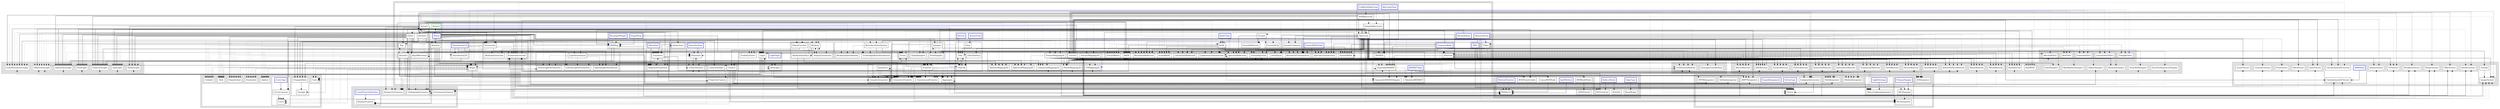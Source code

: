 digraph G{
node[shape=box];
splines=ortho;
subgraph cluster_core0 {
subgraph cluster_core1 {
subgraph cluster_geometry {
Vector2[style=bold,color=green];
Vector3;
Point2[style=bold,color=blue];
Point3;
Normal3;
Bounds2;
Bounds3;
Ray;
RayDifferential;
};
subgraph cluster_bssrdf {
BSSRDF;
SeparableBSSRDF;
SeparableBSSRDFAdapter;
BSSRDFTable[style=bold,color=blue];
TabulatedBSSRDF;
};
subgraph cluster_camera {
Camera;
CameraSample;
ProjectiveCamera;
};
subgraph cluster_film {
Film;
Pixel;
FilmTile;
FilmTilePixel;
};
subgraph cluster_filter {
Filter;
};
subgraph cluster_integrator {
Integrator;
SamplerIntegrator;
};
subgraph cluster_interaction {
Interaction;
MediumInteraction;
SurfaceInteraction;
};
subgraph cluster_light {
LightFlags[style=bold,color=blue];
Light;
VisibilityTester;
AreaLight;
};
subgraph cluster_lightdistrib {
LightDistribution;
UniformLightDistribution;
PowerLightDistribution;
SpatialLightDistribution;
};
subgraph cluster_material {
TransportMode[style=bold,color=blue];
Material;
};
subgraph cluster_medium {
PhaseFunction;
Medium;
HenyeyGreenstein;
MediumInterface;
};
subgraph cluster_memory {
MemoryArena[style=bold,color=blue];
BlockedArray[style=bold,color=blue];
};
subgraph cluster_microfacet {
MicrofacetDistribution;
BeckmannDistribution;
TrowbridgeReitzDistribution;
};
subgraph cluster_mipmap {
ImageWrap[style=bold,color=blue];
ResampleWeight[style=bold,color=blue];
MIPMap;
};
subgraph cluster_parallel {
AtomicFloat[style=bold,color=blue];
Barrier[style=bold,color=blue];
};
subgraph cluster_paramset {
ParamSet;
ParamSetItem[style=bold,color=blue];
TextureParams;
};
subgraph cluster_primitive {
Primitive;
GeometricPrimitive;
TransformedPrimitive;
Aggregate;
};
subgraph cluster_quaternion {
Quaternion;
};
subgraph cluster_reflection {
BxDFType[style=bold,color=blue];
FourierBSDFTable[style=bold,color=blue];
BSDF;
BxDF;
ScaledBxDF;
Fresnel;
FresnelConductor;
FresnelDielectric;
FresnelNoOp;
SpecularReflection;
SpecularTransmission;
FresnelSpecular;
LambertianReflection;
LambertianTransmission;
OrenNayar;
MicrofacetReflection;
MicrofacetTransmission;
FresnelBlend;
FourierBSDF;
};
subgraph cluster_rng {
RNG[style=bold,color=blue];
};
subgraph cluster_sampler {
Sampler;
PixelSampler;
GlobalSampler;
};
subgraph cluster_sampling {
Distribution1D[style=bold,color=blue];
Distribution2D;
};
subgraph cluster_scene {
Scene;
};
subgraph cluster_shape {
Shape;
};
subgraph cluster_spectrum {
SpectrumType[style=bold,color=blue];
CoefficentSpectrum[style=bold,color=blue];
SampledSpectrum;
RGBSpectrum;
Spectrum;
};
subgraph cluster_texture {
TextureMapping2D;
UVMapping2D;
SphericalMapping2D;
CylindricalMapping2D;
PlanarMapping2D;
TextureMapping3D;
IdentityMapping3D;
Texture;
};
subgraph cluster_transform {
Matrix4x4[style=bold,color=blue];
Transform;
AnimatedTransform;
};
};
};
subgraph cluster_accelerators0 {
subgraph cluster_accelerators1 {
subgraph cluster_bvh {
BVHAccel;
BVHBuildNode;
BVHPrimitiveInfo;
MortonPrimitive[style=bold,color=blue];
SplitMethod[style=bold,color=blue];
LinearBVHNode;
LBVHTreelet;
};
subgraph cluster_kdtreeaccel {
KdAccelNode[style=bold,color=blue];
BoundEdge;
KdTreeAccel;
EdgeType[style=bold,color=blue];
KdToDo;
};
};
};
subgraph cluster_cameras0 {
subgraph cluster_cameras1 {
subgraph cluster_environment {
EnvironmentCamera;
};
subgraph cluster_orthographic {
OrthographicCamera;
};
subgraph cluster_perspective {
PerspectiveCamera;
};
subgraph cluster_realistic {
RealisticCamera;
LenseElementInterface[style=bold,color=blue];
};
};
};
subgraph cluster_filters0 {
subgraph cluster_filters1 {
subgraph cluster_box {
BoxFilter;
};
subgraph cluster_gaussian {
GaussianFilter;
};
subgraph cluster_mitchell {
MitchellFilter;
};
subgraph cluster_sinc {
LanczosSincFilter;
};
subgraph cluster_triangle {
TriangleFilter;
};
};
};
subgraph cluster_integrators0 {
subgraph cluster_integrators1 {
subgraph cluster_ao {
AOIntegrator;
};
subgraph cluster_bdpt {
EndpointInteraction;
VertexType[style=bold,color=blue];
Vertex;
ScopedAssignment[style=bold,color=blue];
BDPTIntegrator;
};
subgraph cluster_directlighting {
LightStrategy[style=bold,color=blue];
DirectLightingIntegrator;
};
subgraph cluster_mlt {
MLTSampler;
PrimarySample[style=bold,color=blue];
MLTIntegrator;
};
subgraph cluster_path {
PathIntegrator;
};
subgraph cluster_sppm {
SPPMIntegrator;
};
subgraph cluster_volpath {
VolPathIntegrator;
};
subgraph cluster_whitted {
WhittedIntegrator;
};
};
};
subgraph cluster_lights0 {
subgraph cluster_lights1 {
subgraph cluster_diffuse {
DiffuseAreaLight;
};
subgraph cluster_distant {
DistantLight;
};
subgraph cluster_goniometric {
GonioPhotometricLight;
};
subgraph cluster_infinite {
InfiniteAreaLight;
};
subgraph cluster_point {
PointLight;
};
subgraph cluster_projection {
ProjectionLight;
};
subgraph cluster_spot {
SpotLight;
};
};
};
subgraph cluster_materials0 {
subgraph cluster_materials1 {
subgraph cluster_disney {
DisneyMaterial;
};
subgraph cluster_fourier {
FourierMaterial;
};
subgraph cluster_glass {
GlassMaterial;
};
subgraph cluster_hair {
HairMaterial;
HairBSDF;
};
subgraph cluster_kdsubsurface {
KdSubSurfaceMaterial;
};
subgraph cluster_matte {
MatteMaterial;
};
subgraph cluster_metal {
MetalMaterial;
};
subgraph cluster_mirror {
MirrorMaterial;
};
subgraph cluster_mixmat {
MixMaterial;
};
subgraph cluster_plastic {
PlasticMaterial;
};
subgraph cluster_substrate {
SubstrateMaterial;
};
subgraph cluster_subsurface {
SubsurfaceMaterial;
};
subgraph cluster_translucent {
TranslucentMaterial;
};
subgraph cluster_uber {
UberMaterial;
};
};
};
subgraph cluster_media0 {
subgraph cluster_media1 {
subgraph cluster_grid {
GridDensityMedium;
};
subgraph cluster_homogeneous {
HomogeneousMedium;
};
};
};
subgraph cluster_samplers0 {
subgraph cluster_samplers1 {
subgraph cluster_halton {
HaltonSampler;
};
subgraph cluster_maxmin {
MaxMinDistSampler;
};
subgraph cluster_random {
RandomSampler;
};
subgraph cluster_sobol {
SobolSampler;
};
subgraph cluster_statified {
StratifiedSampler;
};
subgraph cluster_zerotwosequence {
ZeroTwoSequenceSampler;
};
};
};
subgraph cluster_shapes0 {
subgraph cluster_shapes1 {
subgraph cluster_cone {
Cone;
};
subgraph cluster_curve {
CurveType[style=bold,color=blue];
CurveCommon;
Curve;
};
subgraph cluster_cylinder {
Cylinder;
};
subgraph cluster_disk {
Disk;
};
subgraph cluster_hyperboloid {
Hyperboloid;
};
subgraph cluster_paraboloid {
Paraboloid;
};
subgraph cluster_sphere {
Sphere;
};
subgraph cluster_triangle {
TriangleMesh;
Triangle;
};
};
};
subgraph cluster_textures0 {
subgraph cluster_textures1 {
subgraph cluster_bilerp {
BilerpTexture;
};
subgraph cluster_checkerboard {
AAMethod[style=bold,color=blue];
Checkerboard2DTexture;
Checkerboard3DTexture;
};
subgraph cluster_constant {
ConstantTexture;
};
subgraph cluster_dots {
DotsTexture;
};
subgraph cluster_fbm {
FBmTexture;
};
subgraph cluster_imagemap {
TexInfo;
ImageTexture;
};
subgraph cluster_marble {
MarbleTexture;
};
subgraph cluster_mix {
MixTexture;
};
subgraph cluster_ptex {
PtexTexture;
};
subgraph cluster_scale {
ScaleTexture;
};
subgraph cluster_uv {
UVTexture;
};
subgraph cluster_windy {
WindyTexture;
};
subgraph cluster_wrinkled {
WrinkledTexture;
};
};
};
Point2 -> Vector2[style=dotted];
Point2 -> Bounds2;
Point2 -> SeparableBSSRDF[style=dotted];
Point2 -> CameraSample;
Point2 -> Film;
Point2 -> FilmTile[style=dotted];
Point2 -> Filter[style=dotted];
Point2 -> SurfaceInteraction;
Point2 -> Light[style=dotted];
Point2 -> PhaseFunction[style=dotted];
Point2 -> HenyeyGreenstein[style=dotted];
Point2 -> MicrofacetDistribution[style=dotted];
Point2 -> BeckmannDistribution[style=dotted];
Point2 -> TrowbridgeReitzDistribution[style=dotted];
Point2 -> MIPMap;
Point2 -> ParamSet[style=dotted];
Point2 -> BSDF[style=dotted];
Point2 -> BxDF[style=dotted];
Point2 -> ScaledBxDF[style=dotted];
Point2 -> SpecularReflection[style=dotted];
Point2 -> SpecularTransmission[style=dotted];
Point2 -> FresnelSpecular[style=dotted];
Point2 -> LambertianReflection[style=dotted];
Point2 -> LambertianTransmission[style=dotted];
Point2 -> MicrofacetReflection[style=dotted];
Point2 -> MicrofacetTransmission[style=dotted];
Point2 -> FresnelBlend[style=dotted];
Point2 -> FourierBSDF[style=dotted];
Point2 -> Sampler;
Point2 -> PixelSampler;
Point2 -> GlobalSampler[style=dotted];
Point2 -> Distribution2D[style=dotted];
Point2 -> Shape[style=dotted];
Point2 -> TextureMapping2D[style=dotted];
Point2 -> UVMapping2D[style=dotted];
Point2 -> SphericalMapping2D[style=dotted];
Point2 -> CylindricalMapping2D[style=dotted];
Point2 -> PlanarMapping2D[style=dotted];
Point2 -> PerspectiveCamera[style=dotted];
Point2 -> RealisticCamera[style=dotted];
Point2 -> BoxFilter[style=dotted];
Point2 -> GaussianFilter[style=dotted];
Point2 -> MitchellFilter[style=dotted];
Point2 -> LanczosSincFilter[style=dotted];
Point2 -> TriangleFilter[style=dotted];
Point2 -> MLTIntegrator[style=dotted];
Point2 -> DiffuseAreaLight[style=dotted];
Point2 -> GonioPhotometricLight[style=dotted];
Point2 -> InfiniteAreaLight[style=dotted];
Point2 -> PointLight[style=dotted];
Point2 -> ProjectionLight[style=dotted];
Point2 -> SpotLight[style=dotted];
Point2 -> HairBSDF[style=dotted];
Point2 -> HaltonSampler;
Point2 -> RandomSampler[style=dotted];
Point2 -> StratifiedSampler[style=dotted];
Point2 -> ZeroTwoSequenceSampler[style=dotted];
Point2 -> Cone[style=dotted];
Point2 -> Curve[style=dotted];
Point2 -> Cylinder[style=dotted];
Point2 -> Disk[style=dotted];
Point2 -> Hyperboloid[style=dotted];
Point2 -> Paraboloid[style=dotted];
Point2 -> Sphere[style=dotted];
Point2 -> TriangleMesh;
Point3 -> Vector3[style=dotted];
Point3 -> Bounds3;
Point3 -> Ray;
Point3 -> RayDifferential;
Point3 -> Interaction;
Point3 -> LightDistribution[style=dotted];
Point3 -> UniformLightDistribution[style=dotted];
Point3 -> PowerLightDistribution[style=dotted];
Point3 -> SpatialLightDistribution[style=dotted];
Point3 -> ParamSet[style=dotted];
Point3 -> TextureParams[style=dotted];
Point3 -> Shape[style=dotted];
Point3 -> TextureMapping3D[style=dotted];
Point3 -> IdentityMapping3D[style=dotted];
Point3 -> Transform[style=dotted];
Point3 -> AnimatedTransform[style=dotted];
Point3 -> BVHPrimitiveInfo;
Point3 -> Vertex[style=dotted];
Point3 -> DistantLight;
Point3 -> GonioPhotometricLight;
Point3 -> InfiniteAreaLight;
Point3 -> PointLight;
Point3 -> ProjectionLight;
Point3 -> SpotLight;
Point3 -> GridDensityMedium[style=dotted];
Point3 -> CurveCommon;
Point3 -> Hyperboloid;
Point3 -> TriangleMesh;
Normal3 -> Vector3[style=dotted];
Normal3 -> SeparableBSSRDF;
Normal3 -> Interaction;
Normal3 -> SurfaceInteraction;
Normal3 -> Light[style=dotted];
Normal3 -> ParamSet[style=dotted];
Normal3 -> TextureParams[style=dotted];
Normal3 -> BSDF;
Normal3 -> Transform[style=dotted];
Normal3 -> EndpointInteraction[style=dotted];
Normal3 -> Vertex[style=dotted];
Normal3 -> DiffuseAreaLight[style=dotted];
Normal3 -> GonioPhotometricLight[style=dotted];
Normal3 -> InfiniteAreaLight[style=dotted];
Normal3 -> PointLight[style=dotted];
Normal3 -> ProjectionLight[style=dotted];
Normal3 -> SpotLight[style=dotted];
Normal3 -> CurveCommon;
Normal3 -> TriangleMesh;
Vector2 -> Point2[style=dotted,color=blue];
Vector2 -> Bounds2[style=dotted,color=blue];
Vector2 -> FilmTile[color=blue];
Vector2 -> Filter[color=blue];
Vector2 -> MIPMap[style=dotted,color=blue];
Vector2 -> ParamSet[style=dotted,color=blue];
Vector2 -> TextureMapping2D[style=dotted,color=blue];
Vector2 -> UVMapping2D[style=dotted,color=blue];
Vector2 -> SphericalMapping2D[style=dotted,color=blue];
Vector2 -> CylindricalMapping2D[style=dotted,color=blue];
Vector2 -> BoxFilter[style=dotted,color=blue];
Vector2 -> GaussianFilter[style=dotted,color=blue];
Vector2 -> MitchellFilter[style=dotted,color=blue];
Vector2 -> LanczosSincFilter[style=dotted,color=blue];
Vector2 -> TriangleFilter[style=dotted,color=blue];
Vector3 -> Point3[style=dotted];
Vector3 -> Normal3[style=dotted];
Vector3 -> Bounds3[style=dotted];
Vector3 -> Ray;
Vector3 -> RayDifferential;
Vector3 -> BSSRDF[style=dotted];
Vector3 -> SeparableBSSRDF[style=dotted];
Vector3 -> SeparableBSSRDFAdapter[style=dotted];
Vector3 -> Interaction;
Vector3 -> SurfaceInteraction;
Vector3 -> Light[style=dotted];
Vector3 -> AreaLight[style=dotted];
Vector3 -> PhaseFunction[style=dotted];
Vector3 -> HenyeyGreenstein[style=dotted];
Vector3 -> MicrofacetDistribution[style=dotted];
Vector3 -> BeckmannDistribution[style=dotted];
Vector3 -> TrowbridgeReitzDistribution[style=dotted];
Vector3 -> ParamSet[style=dotted];
Vector3 -> TextureParams[style=dotted];
Vector3 -> Quaternion;
Vector3 -> BSDF;
Vector3 -> BxDF[style=dotted];
Vector3 -> ScaledBxDF[style=dotted];
Vector3 -> SpecularReflection[style=dotted];
Vector3 -> SpecularTransmission[style=dotted];
Vector3 -> FresnelSpecular[style=dotted];
Vector3 -> LambertianReflection[style=dotted];
Vector3 -> LambertianTransmission[style=dotted];
Vector3 -> OrenNayar[style=dotted];
Vector3 -> MicrofacetReflection[style=dotted];
Vector3 -> MicrofacetTransmission[style=dotted];
Vector3 -> FresnelBlend[style=dotted];
Vector3 -> FourierBSDF[style=dotted];
Vector3 -> Shape[style=dotted];
Vector3 -> PlanarMapping2D;
Vector3 -> TextureMapping3D[style=dotted];
Vector3 -> IdentityMapping3D[style=dotted];
Vector3 -> Transform[style=dotted];
Vector3 -> AnimatedTransform;
Vector3 -> OrthographicCamera;
Vector3 -> PerspectiveCamera;
Vector3 -> DiffuseAreaLight[style=dotted];
Vector3 -> DistantLight;
Vector3 -> GonioPhotometricLight[style=dotted];
Vector3 -> InfiniteAreaLight[style=dotted];
Vector3 -> PointLight[style=dotted];
Vector3 -> ProjectionLight[style=dotted];
Vector3 -> SpotLight[style=dotted];
Vector3 -> HairBSDF[style=dotted];
Vector3 -> TriangleMesh;
Ray -> Bounds3[style=dotted];
Ray -> RayDifferential[style=dashed];
Ray -> Light[style=dotted];
Ray -> Medium[style=dotted];
Ray -> Primitive[style=dotted];
Ray -> GeometricPrimitive[style=dotted];
Ray -> TransformedPrimitive[style=dotted];
Ray -> Scene[style=dotted];
Ray -> Shape[style=dotted];
Ray -> Transform[style=dotted];
Ray -> AnimatedTransform[style=dotted];
Ray -> BVHAccel[style=dotted];
Ray -> EnvironmentCamera[style=dotted];
Ray -> OrthographicCamera[style=dotted];
Ray -> PerspectiveCamera[style=dotted];
Ray -> RealisticCamera[style=dotted];
Ray -> EndpointInteraction[style=dotted];
Ray -> Vertex[style=dotted];
Ray -> DiffuseAreaLight[style=dotted];
Ray -> GonioPhotometricLight[style=dotted];
Ray -> InfiniteAreaLight[style=dotted];
Ray -> PointLight[style=dotted];
Ray -> ProjectionLight[style=dotted];
Ray -> SpotLight[style=dotted];
Ray -> GridDensityMedium[style=dotted];
Ray -> Cone[style=dotted];
Ray -> Curve[style=dotted];
Ray -> Cylinder[style=dotted];
Ray -> Disk[style=dotted];
Ray -> Hyperboloid[style=dotted];
Ray -> Paraboloid[style=dotted];
Ray -> Sphere[style=dotted];
Medium -> Ray;
Medium -> Camera;
Medium -> Interaction[style=dotted];
Medium -> MediumInterface;
Medium -> GridDensityMedium[style=dashed];
Medium -> HomogeneousMedium[style=dashed];
SurfaceInteraction -> BSSRDF[style=dotted];
SurfaceInteraction -> SeparableBSSRDF[style=dotted];
SurfaceInteraction -> SamplerIntegrator[style=dotted];
SurfaceInteraction -> Material[style=dotted];
SurfaceInteraction -> Primitive[style=dotted];
SurfaceInteraction -> GeometricPrimitive[style=dotted];
SurfaceInteraction -> TransformedPrimitive[style=dotted];
SurfaceInteraction -> Aggregate[style=dotted];
SurfaceInteraction -> BSDF[style=dotted];
SurfaceInteraction -> Scene[style=dotted];
SurfaceInteraction -> Shape[style=dotted];
SurfaceInteraction -> TextureMapping2D[style=dotted];
SurfaceInteraction -> UVMapping2D[style=dotted];
SurfaceInteraction -> SphericalMapping2D[style=dotted];
SurfaceInteraction -> CylindricalMapping2D[style=dotted];
SurfaceInteraction -> PlanarMapping2D[style=dotted];
SurfaceInteraction -> TextureMapping3D[style=dotted];
SurfaceInteraction -> IdentityMapping3D[style=dotted];
SurfaceInteraction -> Texture[style=dotted];
SurfaceInteraction -> Transform[style=dotted];
SurfaceInteraction -> BVHAccel[style=dotted];
SurfaceInteraction -> Vertex;
SurfaceInteraction -> DisneyMaterial[style=dotted];
SurfaceInteraction -> FourierMaterial[style=dotted];
SurfaceInteraction -> GlassMaterial[style=dotted];
SurfaceInteraction -> HairMaterial[style=dotted];
SurfaceInteraction -> KdSubSurfaceMaterial[style=dotted];
SurfaceInteraction -> MatteMaterial[style=dotted];
SurfaceInteraction -> MetalMaterial[style=dotted];
SurfaceInteraction -> MirrorMaterial[style=dotted];
SurfaceInteraction -> MixMaterial[style=dotted];
SurfaceInteraction -> PlasticMaterial[style=dotted];
SurfaceInteraction -> SubstrateMaterial[style=dotted];
SurfaceInteraction -> SubsurfaceMaterial[style=dotted];
SurfaceInteraction -> TranslucentMaterial[style=dotted];
SurfaceInteraction -> UberMaterial[style=dotted];
SurfaceInteraction -> Cone[style=dotted];
SurfaceInteraction -> Curve[style=dotted];
SurfaceInteraction -> Cylinder[style=dotted];
SurfaceInteraction -> Disk[style=dotted];
SurfaceInteraction -> Hyperboloid[style=dotted];
SurfaceInteraction -> Paraboloid[style=dotted];
SurfaceInteraction -> Sphere[style=dotted];
SurfaceInteraction -> BilerpTexture[style=dotted];
SurfaceInteraction -> Checkerboard2DTexture[style=dotted];
SurfaceInteraction -> Checkerboard3DTexture[style=dotted];
SurfaceInteraction -> ConstantTexture[style=dotted];
SurfaceInteraction -> DotsTexture[style=dotted];
SurfaceInteraction -> FBmTexture[style=dotted];
SurfaceInteraction -> ImageTexture[style=dotted];
SurfaceInteraction -> MarbleTexture[style=dotted];
SurfaceInteraction -> MixTexture[style=dotted];
SurfaceInteraction -> PtexTexture[style=dotted];
SurfaceInteraction -> ScaleTexture[style=dotted];
SurfaceInteraction -> UVTexture[style=dotted];
SurfaceInteraction -> WindyTexture[style=dotted];
SurfaceInteraction -> WrinkledTexture[style=dotted];
Spectrum -> BSSRDF[style=dotted];
Spectrum -> SeparableBSSRDF[style=dotted];
Spectrum -> TabulatedBSSRDF[style=dotted];
Spectrum -> SeparableBSSRDFAdapter[style=dotted];
Spectrum -> Film[style=dotted];
Spectrum -> FilmTile[style=dotted];
Spectrum -> FilmTilePixel;
Spectrum -> SamplerIntegrator[style=dotted];
Spectrum -> Light[style=dotted];
Spectrum -> AreaLight[style=dotted];
Spectrum -> Medium[style=dotted];
Spectrum -> ParamSet[style=dotted];
Spectrum -> TextureParams[style=dotted];
Spectrum -> BSDF[style=dotted];
Spectrum -> BxDF[style=dotted];
Spectrum -> ScaledBxDF;
Spectrum -> Fresnel[style=dotted];
Spectrum -> FresnelConductor;
Spectrum -> FresnelDielectric[style=dotted];
Spectrum -> FresnelNoOp[style=dotted];
Spectrum -> SpecularReflection;
Spectrum -> SpecularTransmission;
Spectrum -> FresnelSpecular;
Spectrum -> LambertianReflection;
Spectrum -> LambertianTransmission;
Spectrum -> OrenNayar;
Spectrum -> MicrofacetReflection;
Spectrum -> MicrofacetTransmission;
Spectrum -> FresnelBlend;
Spectrum -> FourierBSDF[style=dotted];
Spectrum -> Scene[style=dotted];
Spectrum -> PerspectiveCamera[style=dotted];
Spectrum -> AOIntegrator[style=dotted];
Spectrum -> Vertex;
Spectrum -> DirectLightingIntegrator[style=dotted];
Spectrum -> MLTIntegrator[style=dotted];
Spectrum -> PathIntegrator[style=dotted];
Spectrum -> WhittedIntegrator[style=dotted];
Spectrum -> DiffuseAreaLight;
Spectrum -> DistantLight;
Spectrum -> GonioPhotometricLight;
Spectrum -> InfiniteAreaLight;
Spectrum -> PointLight;
Spectrum -> ProjectionLight;
Spectrum -> SpotLight;
Spectrum -> DisneyMaterial;
Spectrum -> GlassMaterial;
Spectrum -> HairMaterial;
Spectrum -> HairBSDF;
Spectrum -> KdSubSurfaceMaterial;
Spectrum -> MatteMaterial;
Spectrum -> MetalMaterial;
Spectrum -> MirrorMaterial;
Spectrum -> MixMaterial;
Spectrum -> PlasticMaterial;
Spectrum -> SubstrateMaterial;
Spectrum -> SubsurfaceMaterial;
Spectrum -> TranslucentMaterial;
Spectrum -> UberMaterial;
Spectrum -> GridDensityMedium;
Spectrum -> HomogeneousMedium;
Spectrum -> ImageTexture[style=dotted];
Spectrum -> MarbleTexture[style=dotted];
Spectrum -> UVTexture[style=dotted];
MemoryArena -> BSSRDF;
MemoryArena -> SeparableBSSRDF[style=dotted];
MemoryArena -> SamplerIntegrator[style=dotted];
MemoryArena -> Material[style=dotted];
MemoryArena -> Medium[style=dotted];
MemoryArena -> Primitive[style=dotted];
MemoryArena -> GeometricPrimitive[style=dotted];
MemoryArena -> TransformedPrimitive[style=dotted];
MemoryArena -> Aggregate[style=dotted];
MemoryArena -> BVHAccel[style=dotted];
MemoryArena -> AOIntegrator[style=dotted];
MemoryArena -> DirectLightingIntegrator[style=dotted];
MemoryArena -> MLTIntegrator[style=dotted];
MemoryArena -> PathIntegrator[style=dotted];
MemoryArena -> WhittedIntegrator[style=dotted];
MemoryArena -> DisneyMaterial[style=dotted];
MemoryArena -> FourierMaterial[style=dotted];
MemoryArena -> GlassMaterial[style=dotted];
MemoryArena -> HairMaterial[style=dotted];
MemoryArena -> KdSubSurfaceMaterial[style=dotted];
MemoryArena -> MatteMaterial[style=dotted];
MemoryArena -> MetalMaterial[style=dotted];
MemoryArena -> MirrorMaterial[style=dotted];
MemoryArena -> MixMaterial[style=dotted];
MemoryArena -> PlasticMaterial[style=dotted];
MemoryArena -> SubstrateMaterial[style=dotted];
MemoryArena -> SubsurfaceMaterial[style=dotted];
MemoryArena -> TranslucentMaterial[style=dotted];
MemoryArena -> UberMaterial[style=dotted];
MemoryArena -> GridDensityMedium[style=dotted];
BSSRDF -> SeparableBSSRDF[style=dashed];
BSSRDF -> SurfaceInteraction;
Material -> SeparableBSSRDF;
Material -> Primitive[style=dotted];
Material -> GeometricPrimitive[style=dotted];
Material -> TransformedPrimitive[style=dotted];
Material -> Aggregate[style=dotted];
Material -> DisneyMaterial[style=dashed];
Material -> FourierMaterial[style=dashed];
Material -> GlassMaterial[style=dashed];
Material -> HairMaterial[style=dashed];
Material -> KdSubSurfaceMaterial[style=dashed];
Material -> MatteMaterial[style=dashed];
Material -> MetalMaterial[style=dashed];
Material -> MirrorMaterial[style=dashed];
Material -> MixMaterial;
Material -> PlasticMaterial[style=dashed];
Material -> SubstrateMaterial[style=dashed];
Material -> SubsurfaceMaterial[style=dashed];
Material -> TranslucentMaterial[style=dashed];
Material -> UberMaterial[style=dashed];
TransportMode -> SeparableBSSRDF;
TransportMode -> SurfaceInteraction[style=dotted];
TransportMode -> Light;
TransportMode -> Material[style=dotted];
TransportMode -> Primitive[style=dotted];
TransportMode -> GeometricPrimitive[style=dotted];
TransportMode -> TransformedPrimitive[style=dotted];
TransportMode -> Aggregate[style=dotted];
TransportMode -> SpecularTransmission;
TransportMode -> FresnelSpecular;
TransportMode -> MicrofacetTransmission;
TransportMode -> FourierBSDF;
TransportMode -> DisneyMaterial[style=dotted];
TransportMode -> FourierMaterial[style=dotted];
TransportMode -> GlassMaterial[style=dotted];
TransportMode -> HairMaterial[style=dotted];
TransportMode -> KdSubSurfaceMaterial[style=dotted];
TransportMode -> MatteMaterial[style=dotted];
TransportMode -> MetalMaterial[style=dotted];
TransportMode -> MirrorMaterial[style=dotted];
TransportMode -> MixMaterial[style=dotted];
TransportMode -> PlasticMaterial[style=dotted];
TransportMode -> SubstrateMaterial[style=dotted];
TransportMode -> SubsurfaceMaterial[style=dotted];
TransportMode -> TranslucentMaterial[style=dotted];
TransportMode -> UberMaterial[style=dotted];
Scene -> SeparableBSSRDF[style=dotted];
Scene -> Integrator[style=dotted];
Scene -> SamplerIntegrator[style=dotted];
Scene -> Light[style=dotted];
Scene -> VisibilityTester[style=dotted];
Scene -> UniformLightDistribution[style=dotted];
Scene -> PowerLightDistribution[style=dotted];
Scene -> SpatialLightDistribution;
Scene -> AOIntegrator[style=dotted];
Scene -> Vertex[style=dotted];
Scene -> BDPTIntegrator[style=dotted];
Scene -> DirectLightingIntegrator[style=dotted];
Scene -> MLTIntegrator[style=dotted];
Scene -> PathIntegrator[style=dotted];
Scene -> WhittedIntegrator[style=dotted];
Scene -> DistantLight[style=dotted];
SeparableBSSRDF -> TabulatedBSSRDF[style=dashed];
SeparableBSSRDF -> SeparableBSSRDFAdapter;
BSSRDFTable -> TabulatedBSSRDF;
BSSRDFTable -> KdSubSurfaceMaterial;
BSSRDFTable -> SubsurfaceMaterial;
BxDF -> SeparableBSSRDFAdapter[style=dashed];
BxDF -> BSDF;
BxDF -> ScaledBxDF;
BxDF -> SpecularReflection[style=dashed];
BxDF -> SpecularTransmission[style=dashed];
BxDF -> FresnelSpecular[style=dashed];
BxDF -> LambertianReflection[style=dashed];
BxDF -> LambertianTransmission[style=dashed];
BxDF -> OrenNayar[style=dashed];
BxDF -> MicrofacetReflection[style=dashed];
BxDF -> MicrofacetTransmission[style=dashed];
BxDF -> FresnelBlend[style=dashed];
BxDF -> FourierBSDF[style=dashed];
BxDF -> HairBSDF[style=dashed];
AnimatedTransform -> Camera;
AnimatedTransform -> TransformedPrimitive;
AnimatedTransform -> Transform;
Film -> Camera;
Film -> FilmTile;
Camera -> ProjectiveCamera[style=dashed];
Camera -> SamplerIntegrator;
Camera -> EnvironmentCamera[style=dashed];
Camera -> RealisticCamera[style=dashed];
Camera -> EndpointInteraction;
Camera -> Vertex[style=dotted];
Camera -> BDPTIntegrator;
Camera -> MLTIntegrator;
Camera -> SPPMIntegrator;
Transform -> ProjectiveCamera;
Transform -> Quaternion[style=dotted];
Transform -> Shape;
Transform -> SphericalMapping2D;
Transform -> CylindricalMapping2D;
Transform -> IdentityMapping3D;
Transform -> AnimatedTransform;
Transform -> ProjectionLight;
Transform -> GridDensityMedium;
Filter -> Film;
Filter -> BoxFilter[style=dashed];
Filter -> GaussianFilter[style=dashed];
Filter -> MitchellFilter[style=dashed];
Filter -> LanczosSincFilter[style=dashed];
Filter -> TriangleFilter[style=dashed];
Bounds2 -> Film;
Bounds2 -> FilmTile;
Bounds2 -> SamplerIntegrator;
Bounds2 -> RealisticCamera;
Bounds2 -> BDPTIntegrator;
Bounds2 -> ProjectionLight;
Bounds2 -> SobolSampler;
Pixel -> Film;
FilmTile -> Film[style=dotted];
AtomicFloat -> Pixel;
FilmTilePixel -> FilmTile;
Integrator -> SamplerIntegrator[style=dashed];
Integrator -> BDPTIntegrator[style=dashed];
Integrator -> MLTIntegrator[style=dashed];
Integrator -> SPPMIntegrator[style=dashed];
Sampler -> SamplerIntegrator;
Sampler -> VisibilityTester[style=dotted];
Sampler -> Medium[style=dotted];
Sampler -> PixelSampler[style=dashed];
Sampler -> GlobalSampler[style=dashed];
Sampler -> Scene[style=dotted];
Sampler -> AOIntegrator[style=dotted];
Sampler -> BDPTIntegrator;
Sampler -> DirectLightingIntegrator[style=dotted];
Sampler -> MLTSampler[style=dashed];
Sampler -> PathIntegrator[style=dotted];
Sampler -> WhittedIntegrator[style=dotted];
Sampler -> GridDensityMedium[style=dotted];
Sampler -> RandomSampler[style=dashed];
MediumInterface -> Interaction;
MediumInterface -> Light;
MediumInterface -> GeometricPrimitive;
MediumInterface -> Vertex;
Interaction -> MediumInteraction[style=dashed];
Interaction -> SurfaceInteraction[style=dashed];
Interaction -> Light[style=dotted];
Interaction -> VisibilityTester;
Interaction -> AreaLight[style=dotted];
Interaction -> Shape[style=dotted];
Interaction -> EndpointInteraction[style=dashed];
Interaction -> Vertex[style=dotted];
Interaction -> DiffuseAreaLight[style=dotted];
Interaction -> GonioPhotometricLight[style=dotted];
Interaction -> InfiniteAreaLight[style=dotted];
Interaction -> PointLight[style=dotted];
Interaction -> ProjectionLight[style=dotted];
Interaction -> SpotLight[style=dotted];
Interaction -> Cone[style=dotted];
Interaction -> Curve[style=dotted];
Interaction -> Cylinder[style=dotted];
Interaction -> Disk[style=dotted];
Interaction -> Hyperboloid[style=dotted];
Interaction -> Paraboloid[style=dotted];
Interaction -> Sphere[style=dotted];
PhaseFunction -> MediumInteraction;
PhaseFunction -> HenyeyGreenstein[style=dashed];
Shape -> SurfaceInteraction;
Shape -> GeometricPrimitive;
Shape -> DiffuseAreaLight;
Shape -> Cone[style=dashed];
Shape -> Curve[style=dashed];
Shape -> Cylinder[style=dashed];
Shape -> Disk[style=dashed];
Shape -> Hyperboloid[style=dashed];
Shape -> Paraboloid[style=dashed];
Shape -> Sphere[style=dashed];
Shape -> Triangle[style=dashed];
Primitive -> SurfaceInteraction;
Primitive -> GeometricPrimitive[style=dashed];
Primitive -> TransformedPrimitive;
Primitive -> Aggregate[style=dashed];
Primitive -> Scene;
Primitive -> BVHAccel;
Primitive -> KdTreeAccel;
BSDF -> SurfaceInteraction;
RayDifferential -> SurfaceInteraction[style=dotted];
RayDifferential -> Light[style=dotted];
RayDifferential -> Transform[style=dotted];
RayDifferential -> AnimatedTransform[style=dotted];
RayDifferential -> OrthographicCamera[style=dotted];
RayDifferential -> PerspectiveCamera[style=dotted];
RayDifferential -> AOIntegrator[style=dotted];
RayDifferential -> DirectLightingIntegrator[style=dotted];
RayDifferential -> PathIntegrator[style=dotted];
RayDifferential -> WhittedIntegrator[style=dotted];
RayDifferential -> InfiniteAreaLight[style=dotted];
Light -> AreaLight[style=dashed];
Light -> Scene;
Light -> EndpointInteraction;
Light -> Vertex[style=dotted];
Light -> MLTIntegrator[style=dotted];
Light -> DistantLight[style=dashed];
Light -> GonioPhotometricLight[style=dashed];
Light -> InfiniteAreaLight[style=dashed];
Light -> PointLight[style=dashed];
Light -> ProjectionLight[style=dashed];
Light -> SpotLight[style=dashed];
Distribution1D -> LightDistribution[style=dotted];
Distribution1D -> UniformLightDistribution;
Distribution1D -> PowerLightDistribution;
Distribution1D -> SpatialLightDistribution;
Distribution1D -> Distribution2D;
Distribution1D -> Vertex[style=dotted];
Distribution1D -> MLTIntegrator[style=dotted];
LightDistribution -> UniformLightDistribution[style=dashed];
LightDistribution -> PowerLightDistribution[style=dashed];
LightDistribution -> SpatialLightDistribution[style=dashed];
LightDistribution -> PathIntegrator;
LightDistribution -> VolPathIntegrator;
Texture -> Material[style=dotted];
Texture -> TextureParams;
Texture -> DisneyMaterial;
Texture -> FourierMaterial;
Texture -> GlassMaterial;
Texture -> HairMaterial;
Texture -> KdSubSurfaceMaterial;
Texture -> MatteMaterial;
Texture -> MetalMaterial;
Texture -> MirrorMaterial;
Texture -> MixMaterial;
Texture -> PlasticMaterial;
Texture -> SubstrateMaterial;
Texture -> SubsurfaceMaterial;
Texture -> TranslucentMaterial;
Texture -> UberMaterial;
Texture -> TriangleMesh;
Texture -> BilerpTexture[style=dashed];
Texture -> Checkerboard2DTexture;
Texture -> Checkerboard3DTexture;
Texture -> ConstantTexture[style=dashed];
Texture -> DotsTexture;
Texture -> FBmTexture[style=dashed];
Texture -> ImageTexture[style=dashed];
Texture -> MarbleTexture[style=dashed];
Texture -> MixTexture;
Texture -> PtexTexture[style=dashed];
Texture -> ScaleTexture;
Texture -> UVTexture[style=dashed];
Texture -> WindyTexture[style=dashed];
Texture -> WrinkledTexture[style=dashed];
MediumInteraction -> Medium[style=dotted];
MediumInteraction -> GridDensityMedium[style=dotted];
MicrofacetDistribution -> BeckmannDistribution[style=dashed];
MicrofacetDistribution -> TrowbridgeReitzDistribution[style=dashed];
MicrofacetDistribution -> MicrofacetReflection;
MicrofacetDistribution -> MicrofacetTransmission;
MicrofacetDistribution -> FresnelBlend;
ImageWrap -> MIPMap;
ImageWrap -> TexInfo;
ImageWrap -> ImageTexture[style=dotted];
BlockedArray -> MIPMap;
ResampleWeight -> MIPMap[style=dotted];
RGBSpectrum -> MIPMap[style=dotted];
RGBSpectrum -> SampledSpectrum[style=dotted];
RGBSpectrum -> Spectrum;
RGBSpectrum -> GonioPhotometricLight;
RGBSpectrum -> InfiniteAreaLight;
RGBSpectrum -> ProjectionLight;
RGBSpectrum -> ImageTexture[style=dotted];
SampledSpectrum -> MIPMap[style=dotted];
SampledSpectrum -> Spectrum;
TextureParams -> ParamSet;
ParamSetItem -> ParamSet;
ParamSet -> TextureParams;
Bounds3 -> Primitive[style=dotted];
Bounds3 -> GeometricPrimitive[style=dotted];
Bounds3 -> TransformedPrimitive[style=dotted];
Bounds3 -> Scene;
Bounds3 -> Shape[style=dotted];
Bounds3 -> Transform[style=dotted];
Bounds3 -> AnimatedTransform[style=dotted];
Bounds3 -> BVHAccel[style=dotted];
Bounds3 -> BVHPrimitiveInfo;
Bounds3 -> BVHBuildNode;
Bounds3 -> LinearBVHNode;
Bounds3 -> KdTreeAccel;
Bounds3 -> Cone[style=dotted];
Bounds3 -> Curve[style=dotted];
Bounds3 -> Cylinder[style=dotted];
Bounds3 -> Disk[style=dotted];
Bounds3 -> Hyperboloid[style=dotted];
Bounds3 -> Paraboloid[style=dotted];
Bounds3 -> Sphere[style=dotted];
AreaLight -> Primitive[style=dotted];
AreaLight -> GeometricPrimitive;
AreaLight -> TransformedPrimitive[style=dotted];
AreaLight -> Aggregate[style=dotted];
AreaLight -> DiffuseAreaLight[style=dashed];
MixMaterial -> BSDF;
BxDFType -> BSDF[style=dotted];
BxDFType -> BxDF;
BxDFType -> ScaledBxDF[style=dotted];
BxDFType -> SpecularReflection[style=dotted];
BxDFType -> SpecularTransmission[style=dotted];
BxDFType -> FresnelSpecular[style=dotted];
BxDFType -> LambertianTransmission[style=dotted];
BxDFType -> MicrofacetReflection[style=dotted];
BxDFType -> MicrofacetTransmission[style=dotted];
BxDFType -> FresnelBlend[style=dotted];
BxDFType -> FourierBSDF[style=dotted];
BxDFType -> HairBSDF[style=dotted];
Fresnel -> FresnelConductor[style=dashed];
Fresnel -> FresnelDielectric[style=dashed];
Fresnel -> FresnelNoOp[style=dashed];
Fresnel -> SpecularReflection;
Fresnel -> MicrofacetReflection;
FresnelDielectric -> SpecularTransmission;
FresnelDielectric -> MicrofacetTransmission;
FourierBSDFTable -> FourierBSDF;
FourierBSDFTable -> FourierMaterial;
CameraSample -> Sampler[style=dotted];
CameraSample -> EnvironmentCamera[style=dotted];
CameraSample -> OrthographicCamera[style=dotted];
CameraSample -> PerspectiveCamera[style=dotted];
CameraSample -> RealisticCamera[style=dotted];
RNG -> PixelSampler;
RNG -> MLTSampler;
RNG -> RandomSampler;
CoefficentSpectrum -> SampledSpectrum[style=dashed];
CoefficentSpectrum -> RGBSpectrum[style=dashed];
TextureMapping2D -> UVMapping2D[style=dashed];
TextureMapping2D -> SphericalMapping2D[style=dashed];
TextureMapping2D -> CylindricalMapping2D[style=dashed];
TextureMapping2D -> PlanarMapping2D[style=dashed];
TextureMapping2D -> BilerpTexture;
TextureMapping2D -> Checkerboard2DTexture;
TextureMapping2D -> Checkerboard3DTexture;
TextureMapping2D -> DotsTexture;
TextureMapping2D -> ImageTexture;
TextureMapping2D -> UVTexture;
TextureMapping3D -> IdentityMapping3D[style=dashed];
TextureMapping3D -> FBmTexture;
TextureMapping3D -> MarbleTexture;
TextureMapping3D -> WindyTexture;
TextureMapping3D -> WrinkledTexture;
Matrix4x4 -> Transform;
Matrix4x4 -> AnimatedTransform;
Quaternion -> Transform;
Quaternion -> AnimatedTransform;
Aggregate -> BVHAccel[style=dashed];
Aggregate -> KdTreeAccel[style=dashed];
SplitMethod -> BVHAccel;
LinearBVHNode -> BVHAccel;
BVHPrimitiveInfo -> BVHAccel[style=dotted];
BVHBuildNode -> BVHAccel[style=dotted];
BVHBuildNode -> LBVHTreelet;
MortonPrimitive -> BVHAccel[style=dotted];
KdAccelNode -> KdTreeAccel;
KdAccelNode -> KdToDo;
EdgeType -> BoundEdge;
ProjectiveCamera -> OrthographicCamera[style=dashed];
ProjectiveCamera -> PerspectiveCamera[style=dashed];
VisibilityTester -> PerspectiveCamera[style=dotted];
VisibilityTester -> DiffuseAreaLight[style=dotted];
VisibilityTester -> InfiniteAreaLight[style=dotted];
VisibilityTester -> PointLight[style=dotted];
VisibilityTester -> ProjectionLight[style=dotted];
VisibilityTester -> SpotLight[style=dotted];
LenseElementInterface -> RealisticCamera;
SamplerIntegrator -> AOIntegrator[style=dashed];
SamplerIntegrator -> DirectLightingIntegrator[style=dashed];
SamplerIntegrator -> PathIntegrator[style=dashed];
SamplerIntegrator -> VolPathIntegrator[style=dashed];
SamplerIntegrator -> WhittedIntegrator[style=dashed];
VertexType -> Vertex;
EndpointInteraction -> Vertex;
LightStrategy -> DirectLightingIntegrator;
PrimarySample -> MLTSampler;
MLTSampler -> MLTIntegrator[style=dotted];
MIPMap -> GonioPhotometricLight;
MIPMap -> InfiniteAreaLight;
MIPMap -> ProjectionLight;
MIPMap -> ImageTexture;
Distribution2D -> InfiniteAreaLight;
GlobalSampler -> HaltonSampler[style=dashed];
GlobalSampler -> SobolSampler[style=dashed];
PixelSampler -> MaxMinDistSampler[style=dashed];
PixelSampler -> StratifiedSampler[style=dashed];
PixelSampler -> ZeroTwoSequenceSampler[style=dashed];
CurveType -> CurveCommon;
CurveCommon -> Curve;
TriangleMesh -> Triangle;
AAMethod -> Checkerboard2DTexture;
TexInfo -> ImageTexture;
}
